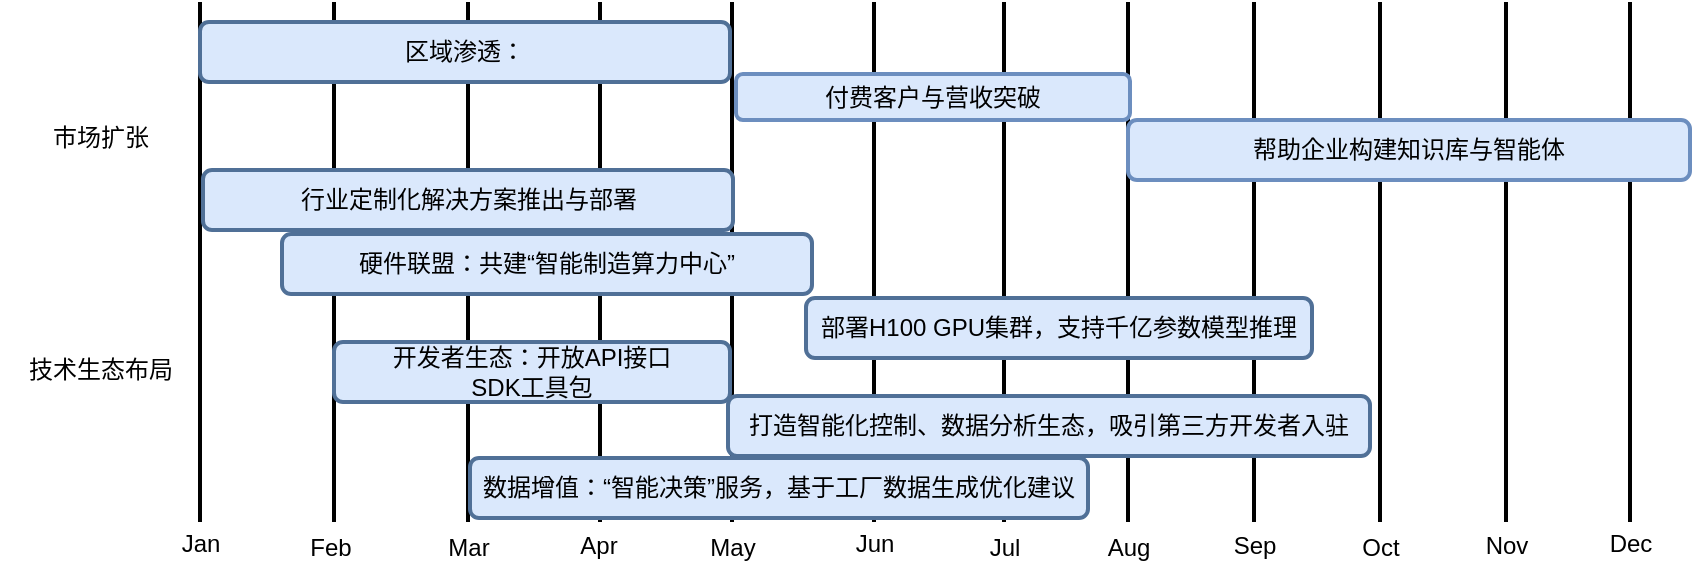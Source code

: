 <mxfile version="26.2.13">
  <diagram name="第 1 页" id="9kQpsG-Kg23tzMALfAWV">
    <mxGraphModel dx="941" dy="381" grid="1" gridSize="10" guides="1" tooltips="1" connect="1" arrows="1" fold="1" page="1" pageScale="1" pageWidth="827" pageHeight="1169" math="0" shadow="0">
      <root>
        <mxCell id="0" />
        <mxCell id="1" parent="0" />
        <mxCell id="6qXffKBF7fvZ_B9muTwa-1" value="" style="line;strokeWidth=2;direction=south;html=1;" vertex="1" parent="1">
          <mxGeometry x="100" y="140" width="10" height="260" as="geometry" />
        </mxCell>
        <mxCell id="6qXffKBF7fvZ_B9muTwa-2" value="Jan" style="text;html=1;align=center;verticalAlign=middle;resizable=0;points=[];autosize=1;strokeColor=none;fillColor=none;" vertex="1" parent="1">
          <mxGeometry x="85" y="396" width="40" height="30" as="geometry" />
        </mxCell>
        <mxCell id="6qXffKBF7fvZ_B9muTwa-3" value="" style="line;strokeWidth=2;direction=south;html=1;" vertex="1" parent="1">
          <mxGeometry x="167" y="140" width="10" height="260" as="geometry" />
        </mxCell>
        <mxCell id="6qXffKBF7fvZ_B9muTwa-4" value="" style="line;strokeWidth=2;direction=south;html=1;" vertex="1" parent="1">
          <mxGeometry x="234" y="140" width="10" height="260" as="geometry" />
        </mxCell>
        <mxCell id="6qXffKBF7fvZ_B9muTwa-5" value="" style="line;strokeWidth=2;direction=south;html=1;" vertex="1" parent="1">
          <mxGeometry x="300" y="140" width="10" height="260" as="geometry" />
        </mxCell>
        <mxCell id="6qXffKBF7fvZ_B9muTwa-6" value="" style="line;strokeWidth=2;direction=south;html=1;" vertex="1" parent="1">
          <mxGeometry x="366" y="140" width="10" height="260" as="geometry" />
        </mxCell>
        <mxCell id="6qXffKBF7fvZ_B9muTwa-7" value="" style="line;strokeWidth=2;direction=south;html=1;" vertex="1" parent="1">
          <mxGeometry x="437" y="140" width="10" height="260" as="geometry" />
        </mxCell>
        <mxCell id="6qXffKBF7fvZ_B9muTwa-8" value="" style="line;strokeWidth=2;direction=south;html=1;" vertex="1" parent="1">
          <mxGeometry x="502" y="140" width="10" height="260" as="geometry" />
        </mxCell>
        <mxCell id="6qXffKBF7fvZ_B9muTwa-9" value="" style="line;strokeWidth=2;direction=south;html=1;" vertex="1" parent="1">
          <mxGeometry x="564" y="140" width="10" height="260" as="geometry" />
        </mxCell>
        <mxCell id="6qXffKBF7fvZ_B9muTwa-10" value="" style="line;strokeWidth=2;direction=south;html=1;" vertex="1" parent="1">
          <mxGeometry x="627" y="140" width="10" height="260" as="geometry" />
        </mxCell>
        <mxCell id="6qXffKBF7fvZ_B9muTwa-11" value="" style="line;strokeWidth=2;direction=south;html=1;" vertex="1" parent="1">
          <mxGeometry x="690" y="140" width="10" height="260" as="geometry" />
        </mxCell>
        <mxCell id="6qXffKBF7fvZ_B9muTwa-12" value="" style="line;strokeWidth=2;direction=south;html=1;" vertex="1" parent="1">
          <mxGeometry x="753" y="140" width="10" height="260" as="geometry" />
        </mxCell>
        <mxCell id="6qXffKBF7fvZ_B9muTwa-13" value="" style="line;strokeWidth=2;direction=south;html=1;" vertex="1" parent="1">
          <mxGeometry x="815" y="140" width="10" height="260" as="geometry" />
        </mxCell>
        <mxCell id="6qXffKBF7fvZ_B9muTwa-14" value="Feb&lt;span style=&quot;color: rgba(0, 0, 0, 0); font-family: monospace; font-size: 0px; text-align: start;&quot;&gt;%3CmxGraphModel%3E%3Croot%3E%3CmxCell%20id%3D%220%22%2F%3E%3CmxCell%20id%3D%221%22%20parent%3D%220%22%2F%3E%3CmxCell%20id%3D%222%22%20value%3D%22%22%20style%3D%22line%3BstrokeWidth%3D2%3Bdirection%3Dsouth%3Bhtml%3D1%3B%22%20vertex%3D%221%22%20parent%3D%221%22%3E%3CmxGeometry%20x%3D%22100%22%20y%3D%22140%22%20width%3D%2210%22%20height%3D%22260%22%20as%3D%22geometry%22%2F%3E%3C%2FmxCell%3E%3CmxCell%20id%3D%223%22%20value%3D%22%22%20style%3D%22line%3BstrokeWidth%3D2%3Bdirection%3Dsouth%3Bhtml%3D1%3B%22%20vertex%3D%221%22%20parent%3D%221%22%3E%3CmxGeometry%20x%3D%22167%22%20y%3D%22140%22%20width%3D%2210%22%20height%3D%22260%22%20as%3D%22geometry%22%2F%3E%3C%2FmxCell%3E%3CmxCell%20id%3D%224%22%20value%3D%22%22%20style%3D%22line%3BstrokeWidth%3D2%3Bdirection%3Dsouth%3Bhtml%3D1%3B%22%20vertex%3D%221%22%20parent%3D%221%22%3E%3CmxGeometry%20x%3D%22234%22%20y%3D%22140%22%20width%3D%2210%22%20height%3D%22260%22%20as%3D%22geometry%22%2F%3E%3C%2FmxCell%3E%3CmxCell%20id%3D%225%22%20value%3D%22%22%20style%3D%22line%3BstrokeWidth%3D2%3Bdirection%3Dsouth%3Bhtml%3D1%3B%22%20vertex%3D%221%22%20parent%3D%221%22%3E%3CmxGeometry%20x%3D%22298%22%20y%3D%22140%22%20width%3D%2210%22%20height%3D%22260%22%20as%3D%22geometry%22%2F%3E%3C%2FmxCell%3E%3CmxCell%20id%3D%226%22%20value%3D%22%22%20style%3D%22line%3BstrokeWidth%3D2%3Bdirection%3Dsouth%3Bhtml%3D1%3B%22%20vertex%3D%221%22%20parent%3D%221%22%3E%3CmxGeometry%20x%3D%22350%22%20y%3D%22140%22%20width%3D%2210%22%20height%3D%22260%22%20as%3D%22geometry%22%2F%3E%3C%2FmxCell%3E%3CmxCell%20id%3D%227%22%20value%3D%22%22%20style%3D%22line%3BstrokeWidth%3D2%3Bdirection%3Dsouth%3Bhtml%3D1%3B%22%20vertex%3D%221%22%20parent%3D%221%22%3E%3CmxGeometry%20x%3D%22404%22%20y%3D%22140%22%20width%3D%2210%22%20height%3D%22260%22%20as%3D%22geometry%22%2F%3E%3C%2FmxCell%3E%3C%2Froot%3E%3C%2FmxGraphModel%3E&lt;/span&gt;" style="text;html=1;align=center;verticalAlign=middle;resizable=0;points=[];autosize=1;strokeColor=none;fillColor=none;" vertex="1" parent="1">
          <mxGeometry x="150" y="398" width="40" height="30" as="geometry" />
        </mxCell>
        <mxCell id="6qXffKBF7fvZ_B9muTwa-15" value="Mar" style="text;html=1;align=center;verticalAlign=middle;resizable=0;points=[];autosize=1;strokeColor=none;fillColor=none;" vertex="1" parent="1">
          <mxGeometry x="219" y="398" width="40" height="30" as="geometry" />
        </mxCell>
        <mxCell id="6qXffKBF7fvZ_B9muTwa-16" value="Apr" style="text;html=1;align=center;verticalAlign=middle;resizable=0;points=[];autosize=1;strokeColor=none;fillColor=none;" vertex="1" parent="1">
          <mxGeometry x="284" y="397" width="40" height="30" as="geometry" />
        </mxCell>
        <mxCell id="6qXffKBF7fvZ_B9muTwa-17" value="May&lt;span style=&quot;color: rgba(0, 0, 0, 0); font-family: monospace; font-size: 0px; text-align: start;&quot;&gt;%3CmxGraphModel%3E%3Croot%3E%3CmxCell%20id%3D%220%22%2F%3E%3CmxCell%20id%3D%221%22%20parent%3D%220%22%2F%3E%3CmxCell%20id%3D%222%22%20value%3D%22Feb%26lt%3Bspan%20style%3D%26quot%3Bcolor%3A%20rgba(0%2C%200%2C%200%2C%200)%3B%20font-family%3A%20monospace%3B%20font-size%3A%200px%3B%20text-align%3A%20start%3B%26quot%3B%26gt%3B%253CmxGraphModel%253E%253Croot%253E%253CmxCell%2520id%253D%25220%2522%252F%253E%253CmxCell%2520id%253D%25221%2522%2520parent%253D%25220%2522%252F%253E%253CmxCell%2520id%253D%25222%2522%2520value%253D%2522%2522%2520style%253D%2522line%253BstrokeWidth%253D2%253Bdirection%253Dsouth%253Bhtml%253D1%253B%2522%2520vertex%253D%25221%2522%2520parent%253D%25221%2522%253E%253CmxGeometry%2520x%253D%2522100%2522%2520y%253D%2522140%2522%2520width%253D%252210%2522%2520height%253D%2522260%2522%2520as%253D%2522geometry%2522%252F%253E%253C%252FmxCell%253E%253CmxCell%2520id%253D%25223%2522%2520value%253D%2522%2522%2520style%253D%2522line%253BstrokeWidth%253D2%253Bdirection%253Dsouth%253Bhtml%253D1%253B%2522%2520vertex%253D%25221%2522%2520parent%253D%25221%2522%253E%253CmxGeometry%2520x%253D%2522167%2522%2520y%253D%2522140%2522%2520width%253D%252210%2522%2520height%253D%2522260%2522%2520as%253D%2522geometry%2522%252F%253E%253C%252FmxCell%253E%253CmxCell%2520id%253D%25224%2522%2520value%253D%2522%2522%2520style%253D%2522line%253BstrokeWidth%253D2%253Bdirection%253Dsouth%253Bhtml%253D1%253B%2522%2520vertex%253D%25221%2522%2520parent%253D%25221%2522%253E%253CmxGeometry%2520x%253D%2522234%2522%2520y%253D%2522140%2522%2520width%253D%252210%2522%2520height%253D%2522260%2522%2520as%253D%2522geometry%2522%252F%253E%253C%252FmxCell%253E%253CmxCell%2520id%253D%25225%2522%2520value%253D%2522%2522%2520style%253D%2522line%253BstrokeWidth%253D2%253Bdirection%253Dsouth%253Bhtml%253D1%253B%2522%2520vertex%253D%25221%2522%2520parent%253D%25221%2522%253E%253CmxGeometry%2520x%253D%2522298%2522%2520y%253D%2522140%2522%2520width%253D%252210%2522%2520height%253D%2522260%2522%2520as%253D%2522geometry%2522%252F%253E%253C%252FmxCell%253E%253CmxCell%2520id%253D%25226%2522%2520value%253D%2522%2522%2520style%253D%2522line%253BstrokeWidth%253D2%253Bdirection%253Dsouth%253Bhtml%253D1%253B%2522%2520vertex%253D%25221%2522%2520parent%253D%25221%2522%253E%253CmxGeometry%2520x%253D%2522350%2522%2520y%253D%2522140%2522%2520width%253D%252210%2522%2520height%253D%2522260%2522%2520as%253D%2522geometry%2522%252F%253E%253C%252FmxCell%253E%253CmxCell%2520id%253D%25227%2522%2520value%253D%2522%2522%2520style%253D%2522line%253BstrokeWidth%253D2%253Bdirection%253Dsouth%253Bhtml%253D1%253B%2522%2520vertex%253D%25221%2522%2520parent%253D%25221%2522%253E%253CmxGeometry%2520x%253D%2522404%2522%2520y%253D%2522140%2522%2520width%253D%252210%2522%2520height%253D%2522260%2522%2520as%253D%2522geometry%2522%252F%253E%253C%252FmxCell%253E%253C%252Froot%253E%253C%252FmxGraphModel%253E%26lt%3B%2Fspan%26gt%3B%22%20style%3D%22text%3Bhtml%3D1%3Balign%3Dcenter%3BverticalAlign%3Dmiddle%3Bresizable%3D0%3Bpoints%3D%5B%5D%3Bautosize%3D1%3BstrokeColor%3Dnone%3BfillColor%3Dnone%3B%22%20vertex%3D%221%22%20parent%3D%221%22%3E%3CmxGeometry%20x%3D%22150%22%20y%3D%22398%22%20width%3D%2240%22%20height%3D%2230%22%20as%3D%22geometry%22%2F%3E%3C%2FmxCell%3E%3C%2Froot%3E%3C%2FmxGraphModel%3E&lt;/span&gt;" style="text;html=1;align=center;verticalAlign=middle;resizable=0;points=[];autosize=1;strokeColor=none;fillColor=none;" vertex="1" parent="1">
          <mxGeometry x="346" y="398" width="50" height="30" as="geometry" />
        </mxCell>
        <mxCell id="6qXffKBF7fvZ_B9muTwa-18" value="Jun" style="text;html=1;align=center;verticalAlign=middle;resizable=0;points=[];autosize=1;strokeColor=none;fillColor=none;" vertex="1" parent="1">
          <mxGeometry x="422" y="396" width="40" height="30" as="geometry" />
        </mxCell>
        <mxCell id="6qXffKBF7fvZ_B9muTwa-19" value="Jul" style="text;html=1;align=center;verticalAlign=middle;resizable=0;points=[];autosize=1;strokeColor=none;fillColor=none;" vertex="1" parent="1">
          <mxGeometry x="487" y="398" width="40" height="30" as="geometry" />
        </mxCell>
        <mxCell id="6qXffKBF7fvZ_B9muTwa-20" value="Aug" style="text;html=1;align=center;verticalAlign=middle;resizable=0;points=[];autosize=1;strokeColor=none;fillColor=none;" vertex="1" parent="1">
          <mxGeometry x="549" y="398" width="40" height="30" as="geometry" />
        </mxCell>
        <mxCell id="6qXffKBF7fvZ_B9muTwa-21" value="Sep" style="text;html=1;align=center;verticalAlign=middle;resizable=0;points=[];autosize=1;strokeColor=none;fillColor=none;" vertex="1" parent="1">
          <mxGeometry x="612" y="397" width="40" height="30" as="geometry" />
        </mxCell>
        <mxCell id="6qXffKBF7fvZ_B9muTwa-22" value="Oct" style="text;html=1;align=center;verticalAlign=middle;resizable=0;points=[];autosize=1;strokeColor=none;fillColor=none;" vertex="1" parent="1">
          <mxGeometry x="675" y="398" width="40" height="30" as="geometry" />
        </mxCell>
        <mxCell id="6qXffKBF7fvZ_B9muTwa-23" value="Nov" style="text;html=1;align=center;verticalAlign=middle;resizable=0;points=[];autosize=1;strokeColor=none;fillColor=none;" vertex="1" parent="1">
          <mxGeometry x="738" y="397" width="40" height="30" as="geometry" />
        </mxCell>
        <mxCell id="6qXffKBF7fvZ_B9muTwa-24" value="Dec" style="text;html=1;align=center;verticalAlign=middle;resizable=0;points=[];autosize=1;strokeColor=none;fillColor=none;" vertex="1" parent="1">
          <mxGeometry x="800" y="396" width="40" height="30" as="geometry" />
        </mxCell>
        <mxCell id="6qXffKBF7fvZ_B9muTwa-25" value="技术生态布局" style="text;html=1;align=center;verticalAlign=middle;resizable=0;points=[];autosize=1;strokeColor=none;fillColor=none;" vertex="1" parent="1">
          <mxGeometry x="5" y="309" width="100" height="30" as="geometry" />
        </mxCell>
        <mxCell id="6qXffKBF7fvZ_B9muTwa-26" value="市场扩张" style="text;html=1;align=center;verticalAlign=middle;resizable=0;points=[];autosize=1;strokeColor=none;fillColor=none;" vertex="1" parent="1">
          <mxGeometry x="20" y="193" width="70" height="30" as="geometry" />
        </mxCell>
        <mxCell id="6qXffKBF7fvZ_B9muTwa-27" value="区域渗透：" style="rounded=1;whiteSpace=wrap;html=1;fillColor=#dae8fc;strokeColor=#507097;strokeWidth=2;" vertex="1" parent="1">
          <mxGeometry x="105" y="150" width="265" height="30" as="geometry" />
        </mxCell>
        <mxCell id="6qXffKBF7fvZ_B9muTwa-28" value="付费客户与营收突破" style="rounded=1;whiteSpace=wrap;html=1;strokeWidth=2;strokeColor=#6c8ebf;fillColor=#dae8fc;" vertex="1" parent="1">
          <mxGeometry x="373" y="176" width="197" height="23" as="geometry" />
        </mxCell>
        <mxCell id="6qXffKBF7fvZ_B9muTwa-29" value="帮助企业构建知识库与智能体" style="rounded=1;whiteSpace=wrap;html=1;strokeWidth=2;strokeColor=#6c8ebf;fillColor=#dae8fc;" vertex="1" parent="1">
          <mxGeometry x="569" y="199" width="281" height="30" as="geometry" />
        </mxCell>
        <mxCell id="6qXffKBF7fvZ_B9muTwa-30" value="行业定制化解决方案推出与部署" style="rounded=1;whiteSpace=wrap;html=1;fillColor=#dae8fc;strokeColor=#507097;strokeWidth=2;" vertex="1" parent="1">
          <mxGeometry x="106.5" y="224" width="265" height="30" as="geometry" />
        </mxCell>
        <mxCell id="6qXffKBF7fvZ_B9muTwa-31" value="硬件联盟：共建“智能制造算力中心”" style="rounded=1;whiteSpace=wrap;html=1;fillColor=#dae8fc;strokeColor=#507097;strokeWidth=2;" vertex="1" parent="1">
          <mxGeometry x="146" y="256" width="265" height="30" as="geometry" />
        </mxCell>
        <mxCell id="6qXffKBF7fvZ_B9muTwa-32" value="部署H100 GPU集群，支持千亿参数模型推理" style="rounded=1;whiteSpace=wrap;html=1;fillColor=#dae8fc;strokeColor=#507097;strokeWidth=2;" vertex="1" parent="1">
          <mxGeometry x="408" y="288" width="253" height="30" as="geometry" />
        </mxCell>
        <mxCell id="6qXffKBF7fvZ_B9muTwa-33" value="开发者生态：开放API接口&lt;div&gt;SDK工具包&lt;/div&gt;" style="rounded=1;whiteSpace=wrap;html=1;fillColor=#dae8fc;strokeColor=#507097;strokeWidth=2;" vertex="1" parent="1">
          <mxGeometry x="172" y="310" width="198" height="30" as="geometry" />
        </mxCell>
        <mxCell id="6qXffKBF7fvZ_B9muTwa-34" value="打造智能化控制、数据分析生态，吸引第三方开发者入驻" style="rounded=1;whiteSpace=wrap;html=1;strokeWidth=2;fillColor=#dae8fc;strokeColor=#507097;" vertex="1" parent="1">
          <mxGeometry x="369" y="337" width="321" height="30" as="geometry" />
        </mxCell>
        <mxCell id="6qXffKBF7fvZ_B9muTwa-35" value="数据增值：“智能决策”服务，基于工厂数据生成优化建议" style="rounded=1;whiteSpace=wrap;html=1;fillColor=#dae8fc;strokeColor=#507097;strokeWidth=2;" vertex="1" parent="1">
          <mxGeometry x="240" y="368" width="309" height="30" as="geometry" />
        </mxCell>
      </root>
    </mxGraphModel>
  </diagram>
</mxfile>
